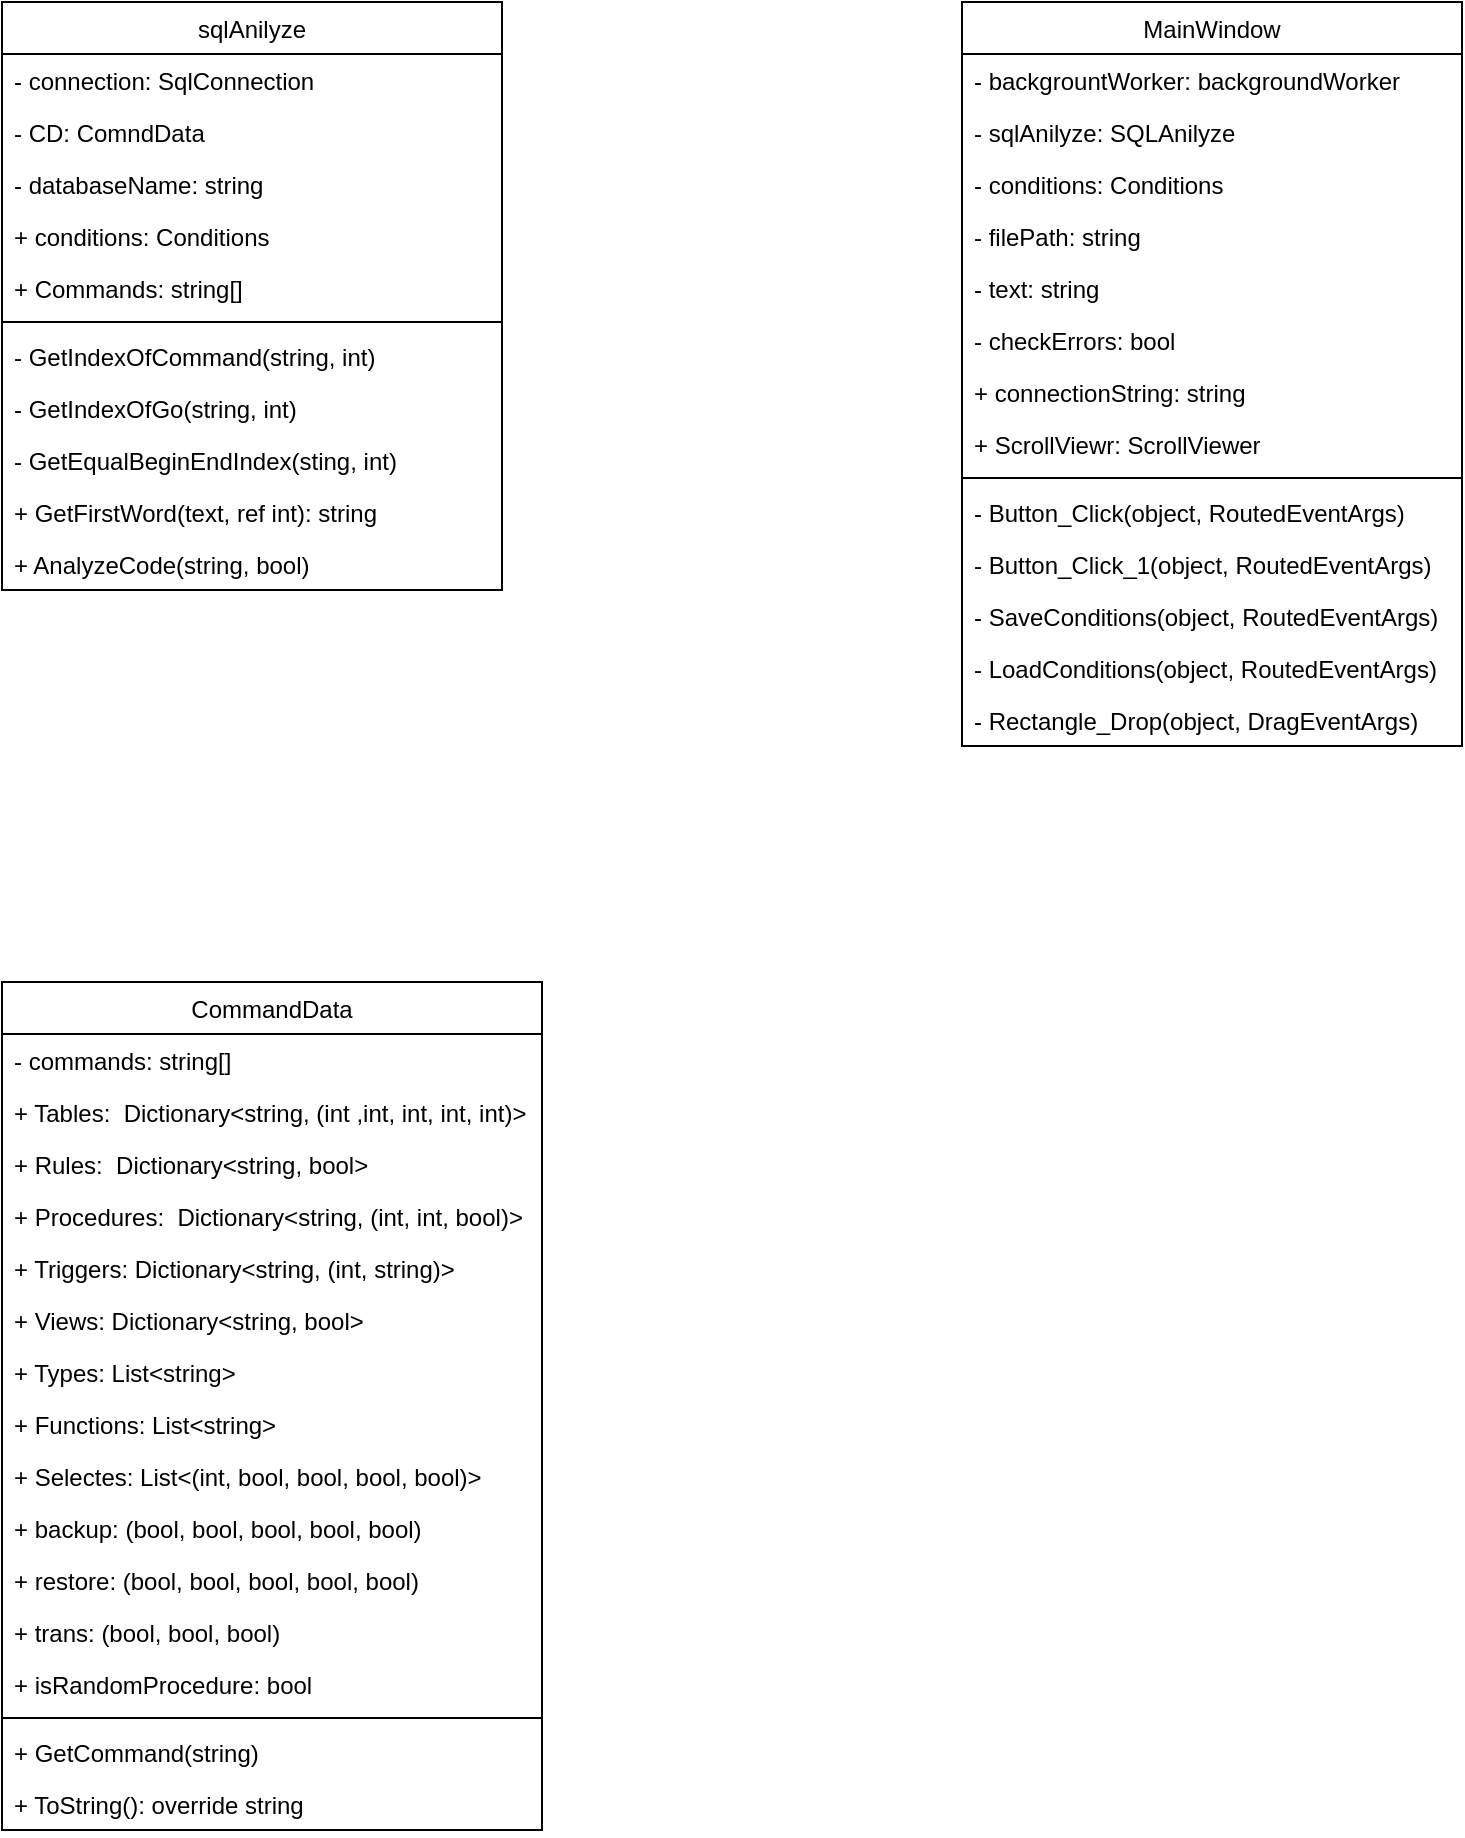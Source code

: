 <mxfile version="12.4.3" type="github" pages="1">
  <diagram id="susNYxtDKehkw5j3yX_A" name="Page-1">
    <mxGraphModel dx="1336" dy="584" grid="1" gridSize="10" guides="1" tooltips="1" connect="1" arrows="1" fold="1" page="1" pageScale="1" pageWidth="827" pageHeight="1169" math="0" shadow="0">
      <root>
        <mxCell id="0"/>
        <mxCell id="1" parent="0"/>
        <mxCell id="s4VMrZHzIT-GwSamDNnH-1" value="MainWindow" style="swimlane;fontStyle=0;childLayout=stackLayout;horizontal=1;startSize=26;fillColor=none;horizontalStack=0;resizeParent=1;resizeParentMax=0;resizeLast=0;collapsible=1;marginBottom=0;" vertex="1" parent="1">
          <mxGeometry x="200" y="40" width="250" height="372" as="geometry"/>
        </mxCell>
        <mxCell id="s4VMrZHzIT-GwSamDNnH-3" value="- backgrountWorker: backgroundWorker" style="text;strokeColor=none;fillColor=none;align=left;verticalAlign=top;spacingLeft=4;spacingRight=4;overflow=hidden;rotatable=0;points=[[0,0.5],[1,0.5]];portConstraint=eastwest;" vertex="1" parent="s4VMrZHzIT-GwSamDNnH-1">
          <mxGeometry y="26" width="250" height="26" as="geometry"/>
        </mxCell>
        <mxCell id="s4VMrZHzIT-GwSamDNnH-9" value="- sqlAnilyze: SQLAnilyze" style="text;strokeColor=none;fillColor=none;align=left;verticalAlign=top;spacingLeft=4;spacingRight=4;overflow=hidden;rotatable=0;points=[[0,0.5],[1,0.5]];portConstraint=eastwest;" vertex="1" parent="s4VMrZHzIT-GwSamDNnH-1">
          <mxGeometry y="52" width="250" height="26" as="geometry"/>
        </mxCell>
        <mxCell id="s4VMrZHzIT-GwSamDNnH-11" value="- conditions: Conditions" style="text;strokeColor=none;fillColor=none;align=left;verticalAlign=top;spacingLeft=4;spacingRight=4;overflow=hidden;rotatable=0;points=[[0,0.5],[1,0.5]];portConstraint=eastwest;" vertex="1" parent="s4VMrZHzIT-GwSamDNnH-1">
          <mxGeometry y="78" width="250" height="26" as="geometry"/>
        </mxCell>
        <mxCell id="s4VMrZHzIT-GwSamDNnH-7" value="- filePath: string" style="text;strokeColor=none;fillColor=none;align=left;verticalAlign=top;spacingLeft=4;spacingRight=4;overflow=hidden;rotatable=0;points=[[0,0.5],[1,0.5]];portConstraint=eastwest;" vertex="1" parent="s4VMrZHzIT-GwSamDNnH-1">
          <mxGeometry y="104" width="250" height="26" as="geometry"/>
        </mxCell>
        <mxCell id="s4VMrZHzIT-GwSamDNnH-8" value="- text: string" style="text;strokeColor=none;fillColor=none;align=left;verticalAlign=top;spacingLeft=4;spacingRight=4;overflow=hidden;rotatable=0;points=[[0,0.5],[1,0.5]];portConstraint=eastwest;" vertex="1" parent="s4VMrZHzIT-GwSamDNnH-1">
          <mxGeometry y="130" width="250" height="26" as="geometry"/>
        </mxCell>
        <mxCell id="s4VMrZHzIT-GwSamDNnH-12" value="- checkErrors: bool" style="text;strokeColor=none;fillColor=none;align=left;verticalAlign=top;spacingLeft=4;spacingRight=4;overflow=hidden;rotatable=0;points=[[0,0.5],[1,0.5]];portConstraint=eastwest;" vertex="1" parent="s4VMrZHzIT-GwSamDNnH-1">
          <mxGeometry y="156" width="250" height="26" as="geometry"/>
        </mxCell>
        <mxCell id="s4VMrZHzIT-GwSamDNnH-5" value="+ connectionString: string" style="text;strokeColor=none;fillColor=none;align=left;verticalAlign=top;spacingLeft=4;spacingRight=4;overflow=hidden;rotatable=0;points=[[0,0.5],[1,0.5]];portConstraint=eastwest;" vertex="1" parent="s4VMrZHzIT-GwSamDNnH-1">
          <mxGeometry y="182" width="250" height="26" as="geometry"/>
        </mxCell>
        <mxCell id="s4VMrZHzIT-GwSamDNnH-6" value="+ ScrollViewr: ScrollViewer" style="text;strokeColor=none;fillColor=none;align=left;verticalAlign=top;spacingLeft=4;spacingRight=4;overflow=hidden;rotatable=0;points=[[0,0.5],[1,0.5]];portConstraint=eastwest;" vertex="1" parent="s4VMrZHzIT-GwSamDNnH-1">
          <mxGeometry y="208" width="250" height="26" as="geometry"/>
        </mxCell>
        <mxCell id="s4VMrZHzIT-GwSamDNnH-13" value="" style="line;strokeWidth=1;fillColor=none;align=left;verticalAlign=middle;spacingTop=-1;spacingLeft=3;spacingRight=3;rotatable=0;labelPosition=right;points=[];portConstraint=eastwest;" vertex="1" parent="s4VMrZHzIT-GwSamDNnH-1">
          <mxGeometry y="234" width="250" height="8" as="geometry"/>
        </mxCell>
        <mxCell id="s4VMrZHzIT-GwSamDNnH-14" value="- Button_Click(object, RoutedEventArgs)" style="text;strokeColor=none;fillColor=none;align=left;verticalAlign=top;spacingLeft=4;spacingRight=4;overflow=hidden;rotatable=0;points=[[0,0.5],[1,0.5]];portConstraint=eastwest;" vertex="1" parent="s4VMrZHzIT-GwSamDNnH-1">
          <mxGeometry y="242" width="250" height="26" as="geometry"/>
        </mxCell>
        <mxCell id="s4VMrZHzIT-GwSamDNnH-15" value="- Button_Click_1(object, RoutedEventArgs)" style="text;strokeColor=none;fillColor=none;align=left;verticalAlign=top;spacingLeft=4;spacingRight=4;overflow=hidden;rotatable=0;points=[[0,0.5],[1,0.5]];portConstraint=eastwest;" vertex="1" parent="s4VMrZHzIT-GwSamDNnH-1">
          <mxGeometry y="268" width="250" height="26" as="geometry"/>
        </mxCell>
        <mxCell id="s4VMrZHzIT-GwSamDNnH-16" value="- SaveConditions(object, RoutedEventArgs)" style="text;strokeColor=none;fillColor=none;align=left;verticalAlign=top;spacingLeft=4;spacingRight=4;overflow=hidden;rotatable=0;points=[[0,0.5],[1,0.5]];portConstraint=eastwest;" vertex="1" parent="s4VMrZHzIT-GwSamDNnH-1">
          <mxGeometry y="294" width="250" height="26" as="geometry"/>
        </mxCell>
        <mxCell id="s4VMrZHzIT-GwSamDNnH-17" value="- LoadConditions(object, RoutedEventArgs)" style="text;strokeColor=none;fillColor=none;align=left;verticalAlign=top;spacingLeft=4;spacingRight=4;overflow=hidden;rotatable=0;points=[[0,0.5],[1,0.5]];portConstraint=eastwest;" vertex="1" parent="s4VMrZHzIT-GwSamDNnH-1">
          <mxGeometry y="320" width="250" height="26" as="geometry"/>
        </mxCell>
        <mxCell id="s4VMrZHzIT-GwSamDNnH-18" value="- Rectangle_Drop(object, DragEventArgs)" style="text;strokeColor=none;fillColor=none;align=left;verticalAlign=top;spacingLeft=4;spacingRight=4;overflow=hidden;rotatable=0;points=[[0,0.5],[1,0.5]];portConstraint=eastwest;" vertex="1" parent="s4VMrZHzIT-GwSamDNnH-1">
          <mxGeometry y="346" width="250" height="26" as="geometry"/>
        </mxCell>
        <mxCell id="s4VMrZHzIT-GwSamDNnH-19" value="sqlAnilyze" style="swimlane;fontStyle=0;childLayout=stackLayout;horizontal=1;startSize=26;fillColor=none;horizontalStack=0;resizeParent=1;resizeParentMax=0;resizeLast=0;collapsible=1;marginBottom=0;" vertex="1" parent="1">
          <mxGeometry x="-280" y="40" width="250" height="294" as="geometry"/>
        </mxCell>
        <mxCell id="s4VMrZHzIT-GwSamDNnH-20" value="- connection: SqlConnection" style="text;strokeColor=none;fillColor=none;align=left;verticalAlign=top;spacingLeft=4;spacingRight=4;overflow=hidden;rotatable=0;points=[[0,0.5],[1,0.5]];portConstraint=eastwest;" vertex="1" parent="s4VMrZHzIT-GwSamDNnH-19">
          <mxGeometry y="26" width="250" height="26" as="geometry"/>
        </mxCell>
        <mxCell id="s4VMrZHzIT-GwSamDNnH-35" value="- CD: ComndData" style="text;strokeColor=none;fillColor=none;align=left;verticalAlign=top;spacingLeft=4;spacingRight=4;overflow=hidden;rotatable=0;points=[[0,0.5],[1,0.5]];portConstraint=eastwest;" vertex="1" parent="s4VMrZHzIT-GwSamDNnH-19">
          <mxGeometry y="52" width="250" height="26" as="geometry"/>
        </mxCell>
        <mxCell id="s4VMrZHzIT-GwSamDNnH-34" value="- databaseName: string" style="text;strokeColor=none;fillColor=none;align=left;verticalAlign=top;spacingLeft=4;spacingRight=4;overflow=hidden;rotatable=0;points=[[0,0.5],[1,0.5]];portConstraint=eastwest;" vertex="1" parent="s4VMrZHzIT-GwSamDNnH-19">
          <mxGeometry y="78" width="250" height="26" as="geometry"/>
        </mxCell>
        <mxCell id="s4VMrZHzIT-GwSamDNnH-36" value="+ conditions: Conditions" style="text;strokeColor=none;fillColor=none;align=left;verticalAlign=top;spacingLeft=4;spacingRight=4;overflow=hidden;rotatable=0;points=[[0,0.5],[1,0.5]];portConstraint=eastwest;" vertex="1" parent="s4VMrZHzIT-GwSamDNnH-19">
          <mxGeometry y="104" width="250" height="26" as="geometry"/>
        </mxCell>
        <mxCell id="s4VMrZHzIT-GwSamDNnH-37" value="+ Commands: string[]" style="text;strokeColor=none;fillColor=none;align=left;verticalAlign=top;spacingLeft=4;spacingRight=4;overflow=hidden;rotatable=0;points=[[0,0.5],[1,0.5]];portConstraint=eastwest;" vertex="1" parent="s4VMrZHzIT-GwSamDNnH-19">
          <mxGeometry y="130" width="250" height="26" as="geometry"/>
        </mxCell>
        <mxCell id="s4VMrZHzIT-GwSamDNnH-28" value="" style="line;strokeWidth=1;fillColor=none;align=left;verticalAlign=middle;spacingTop=-1;spacingLeft=3;spacingRight=3;rotatable=0;labelPosition=right;points=[];portConstraint=eastwest;" vertex="1" parent="s4VMrZHzIT-GwSamDNnH-19">
          <mxGeometry y="156" width="250" height="8" as="geometry"/>
        </mxCell>
        <mxCell id="s4VMrZHzIT-GwSamDNnH-40" value="- GetIndexOfCommand(string, int)" style="text;strokeColor=none;fillColor=none;align=left;verticalAlign=top;spacingLeft=4;spacingRight=4;overflow=hidden;rotatable=0;points=[[0,0.5],[1,0.5]];portConstraint=eastwest;" vertex="1" parent="s4VMrZHzIT-GwSamDNnH-19">
          <mxGeometry y="164" width="250" height="26" as="geometry"/>
        </mxCell>
        <mxCell id="s4VMrZHzIT-GwSamDNnH-41" value="- GetIndexOfGo(string, int)" style="text;strokeColor=none;fillColor=none;align=left;verticalAlign=top;spacingLeft=4;spacingRight=4;overflow=hidden;rotatable=0;points=[[0,0.5],[1,0.5]];portConstraint=eastwest;" vertex="1" parent="s4VMrZHzIT-GwSamDNnH-19">
          <mxGeometry y="190" width="250" height="26" as="geometry"/>
        </mxCell>
        <mxCell id="s4VMrZHzIT-GwSamDNnH-42" value="- GetEqualBeginEndIndex(sting, int)" style="text;strokeColor=none;fillColor=none;align=left;verticalAlign=top;spacingLeft=4;spacingRight=4;overflow=hidden;rotatable=0;points=[[0,0.5],[1,0.5]];portConstraint=eastwest;" vertex="1" parent="s4VMrZHzIT-GwSamDNnH-19">
          <mxGeometry y="216" width="250" height="26" as="geometry"/>
        </mxCell>
        <mxCell id="s4VMrZHzIT-GwSamDNnH-39" value="+ GetFirstWord(text, ref int): string" style="text;strokeColor=none;fillColor=none;align=left;verticalAlign=top;spacingLeft=4;spacingRight=4;overflow=hidden;rotatable=0;points=[[0,0.5],[1,0.5]];portConstraint=eastwest;" vertex="1" parent="s4VMrZHzIT-GwSamDNnH-19">
          <mxGeometry y="242" width="250" height="26" as="geometry"/>
        </mxCell>
        <mxCell id="s4VMrZHzIT-GwSamDNnH-38" value="+ AnalyzeCode(string, bool)" style="text;strokeColor=none;fillColor=none;align=left;verticalAlign=top;spacingLeft=4;spacingRight=4;overflow=hidden;rotatable=0;points=[[0,0.5],[1,0.5]];portConstraint=eastwest;" vertex="1" parent="s4VMrZHzIT-GwSamDNnH-19">
          <mxGeometry y="268" width="250" height="26" as="geometry"/>
        </mxCell>
        <mxCell id="s4VMrZHzIT-GwSamDNnH-43" value="CommandData" style="swimlane;fontStyle=0;childLayout=stackLayout;horizontal=1;startSize=26;fillColor=none;horizontalStack=0;resizeParent=1;resizeParentMax=0;resizeLast=0;collapsible=1;marginBottom=0;" vertex="1" parent="1">
          <mxGeometry x="-280" y="530" width="270" height="424" as="geometry"/>
        </mxCell>
        <mxCell id="s4VMrZHzIT-GwSamDNnH-44" value="- commands: string[]" style="text;strokeColor=none;fillColor=none;align=left;verticalAlign=top;spacingLeft=4;spacingRight=4;overflow=hidden;rotatable=0;points=[[0,0.5],[1,0.5]];portConstraint=eastwest;" vertex="1" parent="s4VMrZHzIT-GwSamDNnH-43">
          <mxGeometry y="26" width="270" height="26" as="geometry"/>
        </mxCell>
        <mxCell id="s4VMrZHzIT-GwSamDNnH-55" value="+ Tables:  Dictionary&lt;string, (int ,int, int, int, int)&gt;" style="text;strokeColor=none;fillColor=none;align=left;verticalAlign=top;spacingLeft=4;spacingRight=4;overflow=hidden;rotatable=0;points=[[0,0.5],[1,0.5]];portConstraint=eastwest;" vertex="1" parent="s4VMrZHzIT-GwSamDNnH-43">
          <mxGeometry y="52" width="270" height="26" as="geometry"/>
        </mxCell>
        <mxCell id="s4VMrZHzIT-GwSamDNnH-56" value="+ Rules:  Dictionary&lt;string, bool&gt;" style="text;strokeColor=none;fillColor=none;align=left;verticalAlign=top;spacingLeft=4;spacingRight=4;overflow=hidden;rotatable=0;points=[[0,0.5],[1,0.5]];portConstraint=eastwest;" vertex="1" parent="s4VMrZHzIT-GwSamDNnH-43">
          <mxGeometry y="78" width="270" height="26" as="geometry"/>
        </mxCell>
        <mxCell id="s4VMrZHzIT-GwSamDNnH-57" value="+ Procedures:  Dictionary&lt;string, (int, int, bool)&gt;" style="text;strokeColor=none;fillColor=none;align=left;verticalAlign=top;spacingLeft=4;spacingRight=4;overflow=hidden;rotatable=0;points=[[0,0.5],[1,0.5]];portConstraint=eastwest;" vertex="1" parent="s4VMrZHzIT-GwSamDNnH-43">
          <mxGeometry y="104" width="270" height="26" as="geometry"/>
        </mxCell>
        <mxCell id="s4VMrZHzIT-GwSamDNnH-58" value="+ Triggers: Dictionary&lt;string, (int, string)&gt;" style="text;strokeColor=none;fillColor=none;align=left;verticalAlign=top;spacingLeft=4;spacingRight=4;overflow=hidden;rotatable=0;points=[[0,0.5],[1,0.5]];portConstraint=eastwest;" vertex="1" parent="s4VMrZHzIT-GwSamDNnH-43">
          <mxGeometry y="130" width="270" height="26" as="geometry"/>
        </mxCell>
        <mxCell id="s4VMrZHzIT-GwSamDNnH-59" value="+ Views: Dictionary&lt;string, bool&gt;" style="text;strokeColor=none;fillColor=none;align=left;verticalAlign=top;spacingLeft=4;spacingRight=4;overflow=hidden;rotatable=0;points=[[0,0.5],[1,0.5]];portConstraint=eastwest;" vertex="1" parent="s4VMrZHzIT-GwSamDNnH-43">
          <mxGeometry y="156" width="270" height="26" as="geometry"/>
        </mxCell>
        <mxCell id="s4VMrZHzIT-GwSamDNnH-60" value="+ Types: List&lt;string&gt;" style="text;strokeColor=none;fillColor=none;align=left;verticalAlign=top;spacingLeft=4;spacingRight=4;overflow=hidden;rotatable=0;points=[[0,0.5],[1,0.5]];portConstraint=eastwest;" vertex="1" parent="s4VMrZHzIT-GwSamDNnH-43">
          <mxGeometry y="182" width="270" height="26" as="geometry"/>
        </mxCell>
        <mxCell id="s4VMrZHzIT-GwSamDNnH-61" value="+ Functions: List&lt;string&gt;" style="text;strokeColor=none;fillColor=none;align=left;verticalAlign=top;spacingLeft=4;spacingRight=4;overflow=hidden;rotatable=0;points=[[0,0.5],[1,0.5]];portConstraint=eastwest;" vertex="1" parent="s4VMrZHzIT-GwSamDNnH-43">
          <mxGeometry y="208" width="270" height="26" as="geometry"/>
        </mxCell>
        <mxCell id="s4VMrZHzIT-GwSamDNnH-62" value="+ Selectes: List&lt;(int, bool, bool, bool, bool)&gt;" style="text;strokeColor=none;fillColor=none;align=left;verticalAlign=top;spacingLeft=4;spacingRight=4;overflow=hidden;rotatable=0;points=[[0,0.5],[1,0.5]];portConstraint=eastwest;" vertex="1" parent="s4VMrZHzIT-GwSamDNnH-43">
          <mxGeometry y="234" width="270" height="26" as="geometry"/>
        </mxCell>
        <mxCell id="s4VMrZHzIT-GwSamDNnH-63" value="+ backup: (bool, bool, bool, bool, bool)" style="text;strokeColor=none;fillColor=none;align=left;verticalAlign=top;spacingLeft=4;spacingRight=4;overflow=hidden;rotatable=0;points=[[0,0.5],[1,0.5]];portConstraint=eastwest;" vertex="1" parent="s4VMrZHzIT-GwSamDNnH-43">
          <mxGeometry y="260" width="270" height="26" as="geometry"/>
        </mxCell>
        <mxCell id="s4VMrZHzIT-GwSamDNnH-64" value="+ restore: (bool, bool, bool, bool, bool)" style="text;strokeColor=none;fillColor=none;align=left;verticalAlign=top;spacingLeft=4;spacingRight=4;overflow=hidden;rotatable=0;points=[[0,0.5],[1,0.5]];portConstraint=eastwest;" vertex="1" parent="s4VMrZHzIT-GwSamDNnH-43">
          <mxGeometry y="286" width="270" height="26" as="geometry"/>
        </mxCell>
        <mxCell id="s4VMrZHzIT-GwSamDNnH-65" value="+ trans: (bool, bool, bool)" style="text;strokeColor=none;fillColor=none;align=left;verticalAlign=top;spacingLeft=4;spacingRight=4;overflow=hidden;rotatable=0;points=[[0,0.5],[1,0.5]];portConstraint=eastwest;" vertex="1" parent="s4VMrZHzIT-GwSamDNnH-43">
          <mxGeometry y="312" width="270" height="26" as="geometry"/>
        </mxCell>
        <mxCell id="s4VMrZHzIT-GwSamDNnH-66" value="+ isRandomProcedure: bool" style="text;strokeColor=none;fillColor=none;align=left;verticalAlign=top;spacingLeft=4;spacingRight=4;overflow=hidden;rotatable=0;points=[[0,0.5],[1,0.5]];portConstraint=eastwest;" vertex="1" parent="s4VMrZHzIT-GwSamDNnH-43">
          <mxGeometry y="338" width="270" height="26" as="geometry"/>
        </mxCell>
        <mxCell id="s4VMrZHzIT-GwSamDNnH-49" value="" style="line;strokeWidth=1;fillColor=none;align=left;verticalAlign=middle;spacingTop=-1;spacingLeft=3;spacingRight=3;rotatable=0;labelPosition=right;points=[];portConstraint=eastwest;" vertex="1" parent="s4VMrZHzIT-GwSamDNnH-43">
          <mxGeometry y="364" width="270" height="8" as="geometry"/>
        </mxCell>
        <mxCell id="s4VMrZHzIT-GwSamDNnH-67" value="+ GetCommand(string)" style="text;strokeColor=none;fillColor=none;align=left;verticalAlign=top;spacingLeft=4;spacingRight=4;overflow=hidden;rotatable=0;points=[[0,0.5],[1,0.5]];portConstraint=eastwest;" vertex="1" parent="s4VMrZHzIT-GwSamDNnH-43">
          <mxGeometry y="372" width="270" height="26" as="geometry"/>
        </mxCell>
        <mxCell id="s4VMrZHzIT-GwSamDNnH-69" value="+ ToString(): override string" style="text;strokeColor=none;fillColor=none;align=left;verticalAlign=top;spacingLeft=4;spacingRight=4;overflow=hidden;rotatable=0;points=[[0,0.5],[1,0.5]];portConstraint=eastwest;" vertex="1" parent="s4VMrZHzIT-GwSamDNnH-43">
          <mxGeometry y="398" width="270" height="26" as="geometry"/>
        </mxCell>
      </root>
    </mxGraphModel>
  </diagram>
</mxfile>
